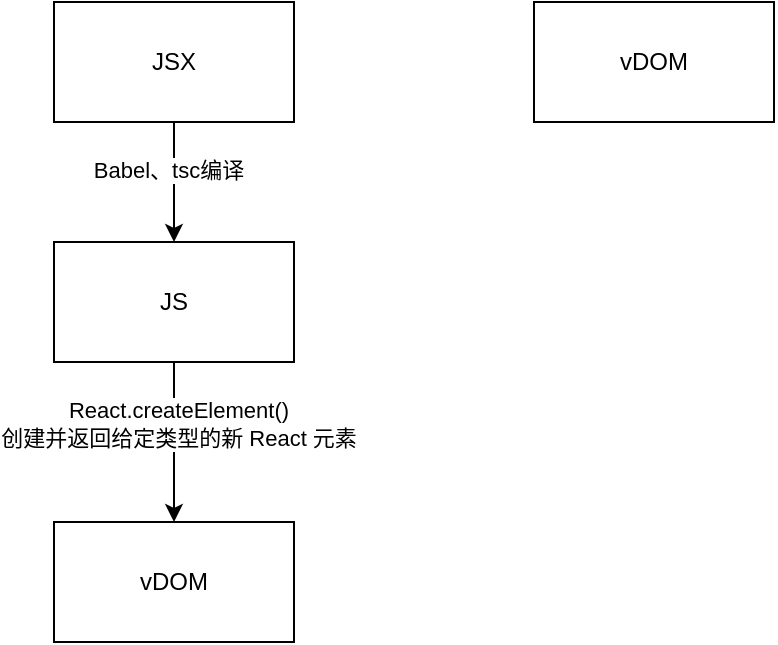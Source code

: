 <mxfile version="18.0.3" type="github">
  <diagram id="Lf0-S_QwQX7I2inWrWsR" name="Page-1">
    <mxGraphModel dx="898" dy="623" grid="1" gridSize="10" guides="1" tooltips="1" connect="1" arrows="1" fold="1" page="1" pageScale="1" pageWidth="827" pageHeight="1169" math="0" shadow="0">
      <root>
        <mxCell id="0" />
        <mxCell id="1" parent="0" />
        <mxCell id="hDQiEqSYDpYvO7Tw1o3q-4" style="edgeStyle=orthogonalEdgeStyle;rounded=0;orthogonalLoop=1;jettySize=auto;html=1;entryX=0.5;entryY=0;entryDx=0;entryDy=0;" edge="1" parent="1" source="hDQiEqSYDpYvO7Tw1o3q-2" target="hDQiEqSYDpYvO7Tw1o3q-6">
          <mxGeometry relative="1" as="geometry">
            <mxPoint x="100" y="180" as="targetPoint" />
          </mxGeometry>
        </mxCell>
        <mxCell id="hDQiEqSYDpYvO7Tw1o3q-5" value="&lt;div&gt;&lt;span style=&quot;font-size: 11px;&quot;&gt;Babel、tsc编译&lt;/span&gt;&lt;br&gt;&lt;/div&gt;" style="edgeLabel;html=1;align=center;verticalAlign=middle;resizable=0;points=[];" vertex="1" connectable="0" parent="hDQiEqSYDpYvO7Tw1o3q-4">
          <mxGeometry x="-0.2" y="-3" relative="1" as="geometry">
            <mxPoint as="offset" />
          </mxGeometry>
        </mxCell>
        <mxCell id="hDQiEqSYDpYvO7Tw1o3q-2" value="JSX" style="rounded=0;whiteSpace=wrap;html=1;" vertex="1" parent="1">
          <mxGeometry x="40" y="40" width="120" height="60" as="geometry" />
        </mxCell>
        <mxCell id="hDQiEqSYDpYvO7Tw1o3q-8" value="" style="edgeStyle=orthogonalEdgeStyle;rounded=0;orthogonalLoop=1;jettySize=auto;html=1;" edge="1" parent="1" source="hDQiEqSYDpYvO7Tw1o3q-6" target="hDQiEqSYDpYvO7Tw1o3q-7">
          <mxGeometry relative="1" as="geometry" />
        </mxCell>
        <mxCell id="hDQiEqSYDpYvO7Tw1o3q-9" value="React.createElement()&lt;br&gt;创建并返回给定类型的新 React 元素" style="edgeLabel;html=1;align=center;verticalAlign=middle;resizable=0;points=[];" vertex="1" connectable="0" parent="hDQiEqSYDpYvO7Tw1o3q-8">
          <mxGeometry x="-0.225" y="2" relative="1" as="geometry">
            <mxPoint as="offset" />
          </mxGeometry>
        </mxCell>
        <mxCell id="hDQiEqSYDpYvO7Tw1o3q-6" value="JS" style="rounded=0;whiteSpace=wrap;html=1;" vertex="1" parent="1">
          <mxGeometry x="40" y="160" width="120" height="60" as="geometry" />
        </mxCell>
        <mxCell id="hDQiEqSYDpYvO7Tw1o3q-7" value="vDOM" style="rounded=0;whiteSpace=wrap;html=1;" vertex="1" parent="1">
          <mxGeometry x="40" y="300" width="120" height="60" as="geometry" />
        </mxCell>
        <mxCell id="hDQiEqSYDpYvO7Tw1o3q-17" value="vDOM" style="rounded=0;whiteSpace=wrap;html=1;" vertex="1" parent="1">
          <mxGeometry x="280" y="40" width="120" height="60" as="geometry" />
        </mxCell>
      </root>
    </mxGraphModel>
  </diagram>
</mxfile>
